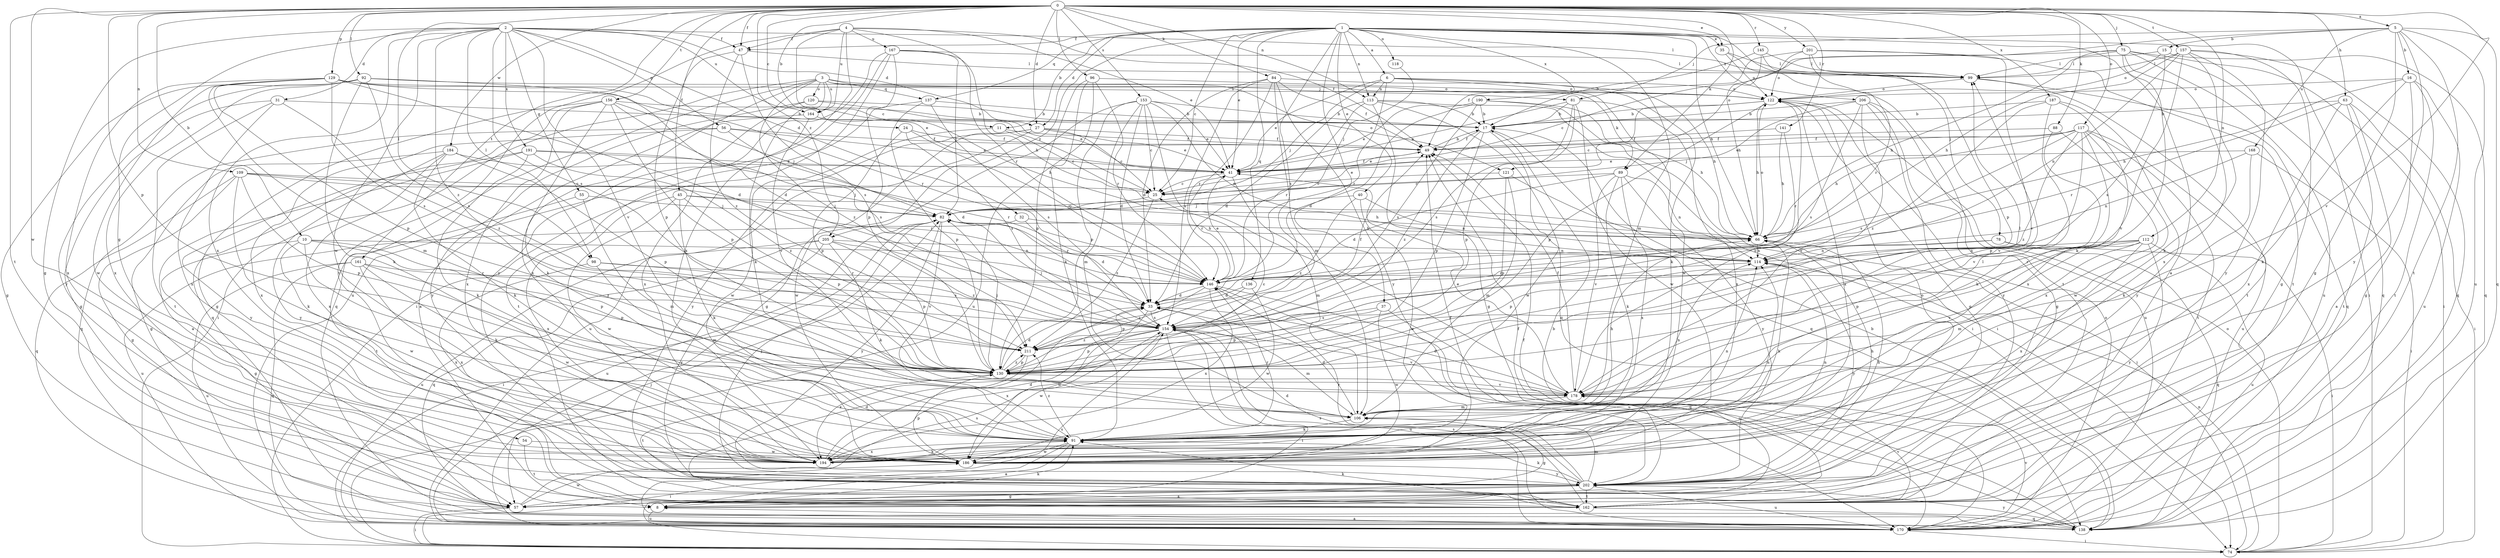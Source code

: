 strict digraph  {
0;
1;
2;
3;
4;
5;
6;
8;
10;
11;
15;
16;
17;
24;
25;
27;
31;
32;
33;
35;
37;
40;
41;
45;
47;
49;
54;
55;
56;
57;
63;
66;
74;
75;
78;
81;
82;
84;
88;
89;
91;
92;
96;
98;
99;
106;
109;
112;
113;
114;
117;
118;
120;
121;
122;
129;
130;
136;
137;
138;
141;
145;
146;
153;
154;
156;
157;
161;
162;
164;
167;
168;
170;
178;
184;
186;
187;
190;
191;
194;
201;
202;
205;
206;
211;
0 -> 5  [label=a];
0 -> 10  [label=b];
0 -> 11  [label=b];
0 -> 24  [label=c];
0 -> 27  [label=d];
0 -> 35  [label=e];
0 -> 45  [label=f];
0 -> 47  [label=f];
0 -> 63  [label=h];
0 -> 75  [label=j];
0 -> 84  [label=k];
0 -> 88  [label=k];
0 -> 89  [label=k];
0 -> 92  [label=l];
0 -> 96  [label=l];
0 -> 98  [label=l];
0 -> 109  [label=n];
0 -> 112  [label=n];
0 -> 113  [label=n];
0 -> 117  [label=o];
0 -> 129  [label=p];
0 -> 130  [label=p];
0 -> 141  [label=r];
0 -> 145  [label=r];
0 -> 153  [label=s];
0 -> 156  [label=t];
0 -> 157  [label=t];
0 -> 161  [label=t];
0 -> 162  [label=t];
0 -> 178  [label=v];
0 -> 184  [label=w];
0 -> 186  [label=w];
0 -> 187  [label=x];
0 -> 201  [label=y];
0 -> 205  [label=z];
1 -> 6  [label=a];
1 -> 8  [label=a];
1 -> 11  [label=b];
1 -> 25  [label=c];
1 -> 27  [label=d];
1 -> 35  [label=e];
1 -> 37  [label=e];
1 -> 40  [label=e];
1 -> 41  [label=e];
1 -> 47  [label=f];
1 -> 66  [label=h];
1 -> 74  [label=i];
1 -> 78  [label=j];
1 -> 106  [label=m];
1 -> 113  [label=n];
1 -> 118  [label=o];
1 -> 136  [label=q];
1 -> 137  [label=q];
1 -> 154  [label=s];
1 -> 190  [label=x];
1 -> 205  [label=z];
1 -> 206  [label=z];
2 -> 27  [label=d];
2 -> 31  [label=d];
2 -> 32  [label=d];
2 -> 47  [label=f];
2 -> 54  [label=g];
2 -> 55  [label=g];
2 -> 56  [label=g];
2 -> 57  [label=g];
2 -> 98  [label=l];
2 -> 99  [label=l];
2 -> 154  [label=s];
2 -> 164  [label=u];
2 -> 178  [label=v];
2 -> 186  [label=w];
2 -> 191  [label=x];
2 -> 194  [label=x];
2 -> 211  [label=z];
3 -> 74  [label=i];
3 -> 81  [label=j];
3 -> 89  [label=k];
3 -> 91  [label=k];
3 -> 120  [label=o];
3 -> 121  [label=o];
3 -> 137  [label=q];
3 -> 138  [label=q];
3 -> 164  [label=u];
3 -> 194  [label=x];
3 -> 211  [label=z];
4 -> 25  [label=c];
4 -> 41  [label=e];
4 -> 47  [label=f];
4 -> 49  [label=f];
4 -> 146  [label=r];
4 -> 162  [label=t];
4 -> 164  [label=u];
4 -> 167  [label=u];
4 -> 194  [label=x];
5 -> 15  [label=b];
5 -> 16  [label=b];
5 -> 57  [label=g];
5 -> 81  [label=j];
5 -> 121  [label=o];
5 -> 138  [label=q];
5 -> 162  [label=t];
5 -> 168  [label=u];
5 -> 170  [label=u];
5 -> 202  [label=y];
6 -> 41  [label=e];
6 -> 66  [label=h];
6 -> 82  [label=j];
6 -> 91  [label=k];
6 -> 113  [label=n];
6 -> 146  [label=r];
6 -> 186  [label=w];
8 -> 91  [label=k];
8 -> 170  [label=u];
10 -> 57  [label=g];
10 -> 91  [label=k];
10 -> 114  [label=n];
10 -> 130  [label=p];
10 -> 186  [label=w];
10 -> 211  [label=z];
11 -> 25  [label=c];
11 -> 49  [label=f];
11 -> 186  [label=w];
15 -> 99  [label=l];
15 -> 122  [label=o];
15 -> 138  [label=q];
15 -> 154  [label=s];
16 -> 57  [label=g];
16 -> 66  [label=h];
16 -> 91  [label=k];
16 -> 122  [label=o];
16 -> 162  [label=t];
16 -> 170  [label=u];
17 -> 49  [label=f];
17 -> 130  [label=p];
17 -> 138  [label=q];
17 -> 186  [label=w];
17 -> 211  [label=z];
24 -> 49  [label=f];
24 -> 130  [label=p];
24 -> 146  [label=r];
24 -> 154  [label=s];
25 -> 82  [label=j];
25 -> 211  [label=z];
27 -> 25  [label=c];
27 -> 41  [label=e];
27 -> 49  [label=f];
27 -> 170  [label=u];
27 -> 186  [label=w];
27 -> 202  [label=y];
31 -> 17  [label=b];
31 -> 57  [label=g];
31 -> 162  [label=t];
31 -> 194  [label=x];
31 -> 211  [label=z];
32 -> 33  [label=d];
32 -> 66  [label=h];
32 -> 170  [label=u];
33 -> 154  [label=s];
33 -> 186  [label=w];
35 -> 99  [label=l];
35 -> 122  [label=o];
35 -> 162  [label=t];
37 -> 130  [label=p];
37 -> 154  [label=s];
37 -> 170  [label=u];
37 -> 186  [label=w];
40 -> 82  [label=j];
40 -> 114  [label=n];
40 -> 186  [label=w];
40 -> 211  [label=z];
41 -> 25  [label=c];
41 -> 49  [label=f];
41 -> 106  [label=m];
41 -> 146  [label=r];
45 -> 66  [label=h];
45 -> 82  [label=j];
45 -> 91  [label=k];
45 -> 130  [label=p];
45 -> 186  [label=w];
45 -> 194  [label=x];
47 -> 99  [label=l];
47 -> 130  [label=p];
47 -> 154  [label=s];
47 -> 211  [label=z];
49 -> 17  [label=b];
49 -> 41  [label=e];
54 -> 162  [label=t];
54 -> 186  [label=w];
55 -> 82  [label=j];
55 -> 106  [label=m];
55 -> 162  [label=t];
56 -> 33  [label=d];
56 -> 41  [label=e];
56 -> 49  [label=f];
56 -> 138  [label=q];
56 -> 194  [label=x];
57 -> 74  [label=i];
57 -> 154  [label=s];
57 -> 186  [label=w];
63 -> 8  [label=a];
63 -> 17  [label=b];
63 -> 74  [label=i];
63 -> 146  [label=r];
63 -> 162  [label=t];
63 -> 194  [label=x];
66 -> 114  [label=n];
66 -> 122  [label=o];
74 -> 82  [label=j];
74 -> 114  [label=n];
74 -> 122  [label=o];
75 -> 25  [label=c];
75 -> 66  [label=h];
75 -> 74  [label=i];
75 -> 91  [label=k];
75 -> 99  [label=l];
75 -> 138  [label=q];
75 -> 170  [label=u];
75 -> 194  [label=x];
78 -> 74  [label=i];
78 -> 114  [label=n];
78 -> 130  [label=p];
78 -> 138  [label=q];
81 -> 17  [label=b];
81 -> 41  [label=e];
81 -> 130  [label=p];
81 -> 154  [label=s];
81 -> 186  [label=w];
81 -> 194  [label=x];
82 -> 66  [label=h];
82 -> 74  [label=i];
82 -> 146  [label=r];
82 -> 170  [label=u];
82 -> 178  [label=v];
82 -> 202  [label=y];
84 -> 33  [label=d];
84 -> 49  [label=f];
84 -> 106  [label=m];
84 -> 122  [label=o];
84 -> 146  [label=r];
84 -> 154  [label=s];
84 -> 202  [label=y];
88 -> 49  [label=f];
88 -> 178  [label=v];
88 -> 194  [label=x];
89 -> 25  [label=c];
89 -> 33  [label=d];
89 -> 91  [label=k];
89 -> 114  [label=n];
89 -> 178  [label=v];
89 -> 194  [label=x];
89 -> 202  [label=y];
91 -> 8  [label=a];
91 -> 74  [label=i];
91 -> 99  [label=l];
91 -> 114  [label=n];
91 -> 146  [label=r];
91 -> 186  [label=w];
91 -> 194  [label=x];
91 -> 211  [label=z];
92 -> 33  [label=d];
92 -> 57  [label=g];
92 -> 91  [label=k];
92 -> 122  [label=o];
92 -> 154  [label=s];
92 -> 194  [label=x];
92 -> 202  [label=y];
96 -> 91  [label=k];
96 -> 122  [label=o];
96 -> 130  [label=p];
96 -> 146  [label=r];
96 -> 170  [label=u];
98 -> 106  [label=m];
98 -> 146  [label=r];
98 -> 154  [label=s];
98 -> 194  [label=x];
99 -> 122  [label=o];
99 -> 138  [label=q];
99 -> 162  [label=t];
106 -> 33  [label=d];
106 -> 57  [label=g];
106 -> 66  [label=h];
106 -> 91  [label=k];
106 -> 114  [label=n];
109 -> 25  [label=c];
109 -> 57  [label=g];
109 -> 82  [label=j];
109 -> 91  [label=k];
109 -> 130  [label=p];
109 -> 138  [label=q];
109 -> 146  [label=r];
112 -> 106  [label=m];
112 -> 114  [label=n];
112 -> 130  [label=p];
112 -> 146  [label=r];
112 -> 170  [label=u];
112 -> 178  [label=v];
112 -> 194  [label=x];
112 -> 202  [label=y];
113 -> 17  [label=b];
113 -> 33  [label=d];
113 -> 57  [label=g];
113 -> 74  [label=i];
113 -> 138  [label=q];
113 -> 146  [label=r];
114 -> 146  [label=r];
114 -> 202  [label=y];
117 -> 41  [label=e];
117 -> 49  [label=f];
117 -> 66  [label=h];
117 -> 91  [label=k];
117 -> 130  [label=p];
117 -> 154  [label=s];
117 -> 162  [label=t];
117 -> 170  [label=u];
117 -> 186  [label=w];
117 -> 211  [label=z];
118 -> 82  [label=j];
120 -> 17  [label=b];
120 -> 41  [label=e];
120 -> 194  [label=x];
120 -> 202  [label=y];
121 -> 25  [label=c];
121 -> 74  [label=i];
121 -> 106  [label=m];
121 -> 130  [label=p];
122 -> 17  [label=b];
122 -> 25  [label=c];
122 -> 57  [label=g];
122 -> 66  [label=h];
122 -> 130  [label=p];
122 -> 194  [label=x];
129 -> 33  [label=d];
129 -> 41  [label=e];
129 -> 106  [label=m];
129 -> 122  [label=o];
129 -> 130  [label=p];
129 -> 146  [label=r];
129 -> 154  [label=s];
129 -> 186  [label=w];
129 -> 194  [label=x];
130 -> 25  [label=c];
130 -> 33  [label=d];
130 -> 82  [label=j];
130 -> 99  [label=l];
130 -> 162  [label=t];
130 -> 178  [label=v];
130 -> 211  [label=z];
136 -> 33  [label=d];
136 -> 186  [label=w];
136 -> 211  [label=z];
137 -> 17  [label=b];
137 -> 130  [label=p];
137 -> 154  [label=s];
137 -> 162  [label=t];
138 -> 17  [label=b];
138 -> 49  [label=f];
138 -> 154  [label=s];
138 -> 202  [label=y];
141 -> 49  [label=f];
141 -> 66  [label=h];
141 -> 146  [label=r];
145 -> 17  [label=b];
145 -> 66  [label=h];
145 -> 99  [label=l];
145 -> 130  [label=p];
146 -> 33  [label=d];
146 -> 41  [label=e];
146 -> 130  [label=p];
146 -> 138  [label=q];
146 -> 170  [label=u];
146 -> 194  [label=x];
153 -> 17  [label=b];
153 -> 25  [label=c];
153 -> 33  [label=d];
153 -> 41  [label=e];
153 -> 57  [label=g];
153 -> 106  [label=m];
153 -> 114  [label=n];
153 -> 130  [label=p];
153 -> 178  [label=v];
154 -> 49  [label=f];
154 -> 74  [label=i];
154 -> 82  [label=j];
154 -> 106  [label=m];
154 -> 130  [label=p];
154 -> 170  [label=u];
154 -> 178  [label=v];
154 -> 186  [label=w];
154 -> 194  [label=x];
154 -> 211  [label=z];
156 -> 17  [label=b];
156 -> 57  [label=g];
156 -> 82  [label=j];
156 -> 91  [label=k];
156 -> 130  [label=p];
156 -> 138  [label=q];
156 -> 154  [label=s];
156 -> 194  [label=x];
157 -> 57  [label=g];
157 -> 66  [label=h];
157 -> 91  [label=k];
157 -> 99  [label=l];
157 -> 114  [label=n];
157 -> 138  [label=q];
157 -> 178  [label=v];
157 -> 202  [label=y];
161 -> 130  [label=p];
161 -> 138  [label=q];
161 -> 146  [label=r];
161 -> 170  [label=u];
161 -> 186  [label=w];
161 -> 194  [label=x];
162 -> 33  [label=d];
162 -> 49  [label=f];
162 -> 91  [label=k];
162 -> 138  [label=q];
162 -> 154  [label=s];
162 -> 178  [label=v];
164 -> 8  [label=a];
164 -> 66  [label=h];
164 -> 178  [label=v];
167 -> 66  [label=h];
167 -> 74  [label=i];
167 -> 82  [label=j];
167 -> 99  [label=l];
167 -> 130  [label=p];
167 -> 170  [label=u];
167 -> 202  [label=y];
168 -> 41  [label=e];
168 -> 74  [label=i];
168 -> 91  [label=k];
168 -> 114  [label=n];
170 -> 8  [label=a];
170 -> 17  [label=b];
170 -> 74  [label=i];
170 -> 122  [label=o];
170 -> 154  [label=s];
170 -> 178  [label=v];
178 -> 33  [label=d];
178 -> 41  [label=e];
178 -> 49  [label=f];
178 -> 106  [label=m];
178 -> 122  [label=o];
184 -> 41  [label=e];
184 -> 57  [label=g];
184 -> 91  [label=k];
184 -> 130  [label=p];
184 -> 194  [label=x];
184 -> 202  [label=y];
186 -> 66  [label=h];
186 -> 114  [label=n];
186 -> 130  [label=p];
186 -> 202  [label=y];
187 -> 17  [label=b];
187 -> 178  [label=v];
187 -> 194  [label=x];
187 -> 202  [label=y];
187 -> 211  [label=z];
190 -> 17  [label=b];
190 -> 33  [label=d];
190 -> 41  [label=e];
190 -> 66  [label=h];
190 -> 74  [label=i];
190 -> 154  [label=s];
191 -> 8  [label=a];
191 -> 41  [label=e];
191 -> 91  [label=k];
191 -> 146  [label=r];
191 -> 202  [label=y];
191 -> 211  [label=z];
194 -> 33  [label=d];
194 -> 66  [label=h];
194 -> 91  [label=k];
194 -> 114  [label=n];
201 -> 49  [label=f];
201 -> 99  [label=l];
201 -> 122  [label=o];
201 -> 146  [label=r];
201 -> 162  [label=t];
201 -> 178  [label=v];
202 -> 8  [label=a];
202 -> 33  [label=d];
202 -> 49  [label=f];
202 -> 57  [label=g];
202 -> 66  [label=h];
202 -> 82  [label=j];
202 -> 91  [label=k];
202 -> 106  [label=m];
202 -> 122  [label=o];
202 -> 146  [label=r];
202 -> 162  [label=t];
202 -> 170  [label=u];
205 -> 91  [label=k];
205 -> 114  [label=n];
205 -> 130  [label=p];
205 -> 138  [label=q];
205 -> 170  [label=u];
205 -> 202  [label=y];
205 -> 211  [label=z];
206 -> 17  [label=b];
206 -> 57  [label=g];
206 -> 82  [label=j];
206 -> 154  [label=s];
206 -> 170  [label=u];
206 -> 178  [label=v];
206 -> 202  [label=y];
211 -> 130  [label=p];
211 -> 194  [label=x];
}
